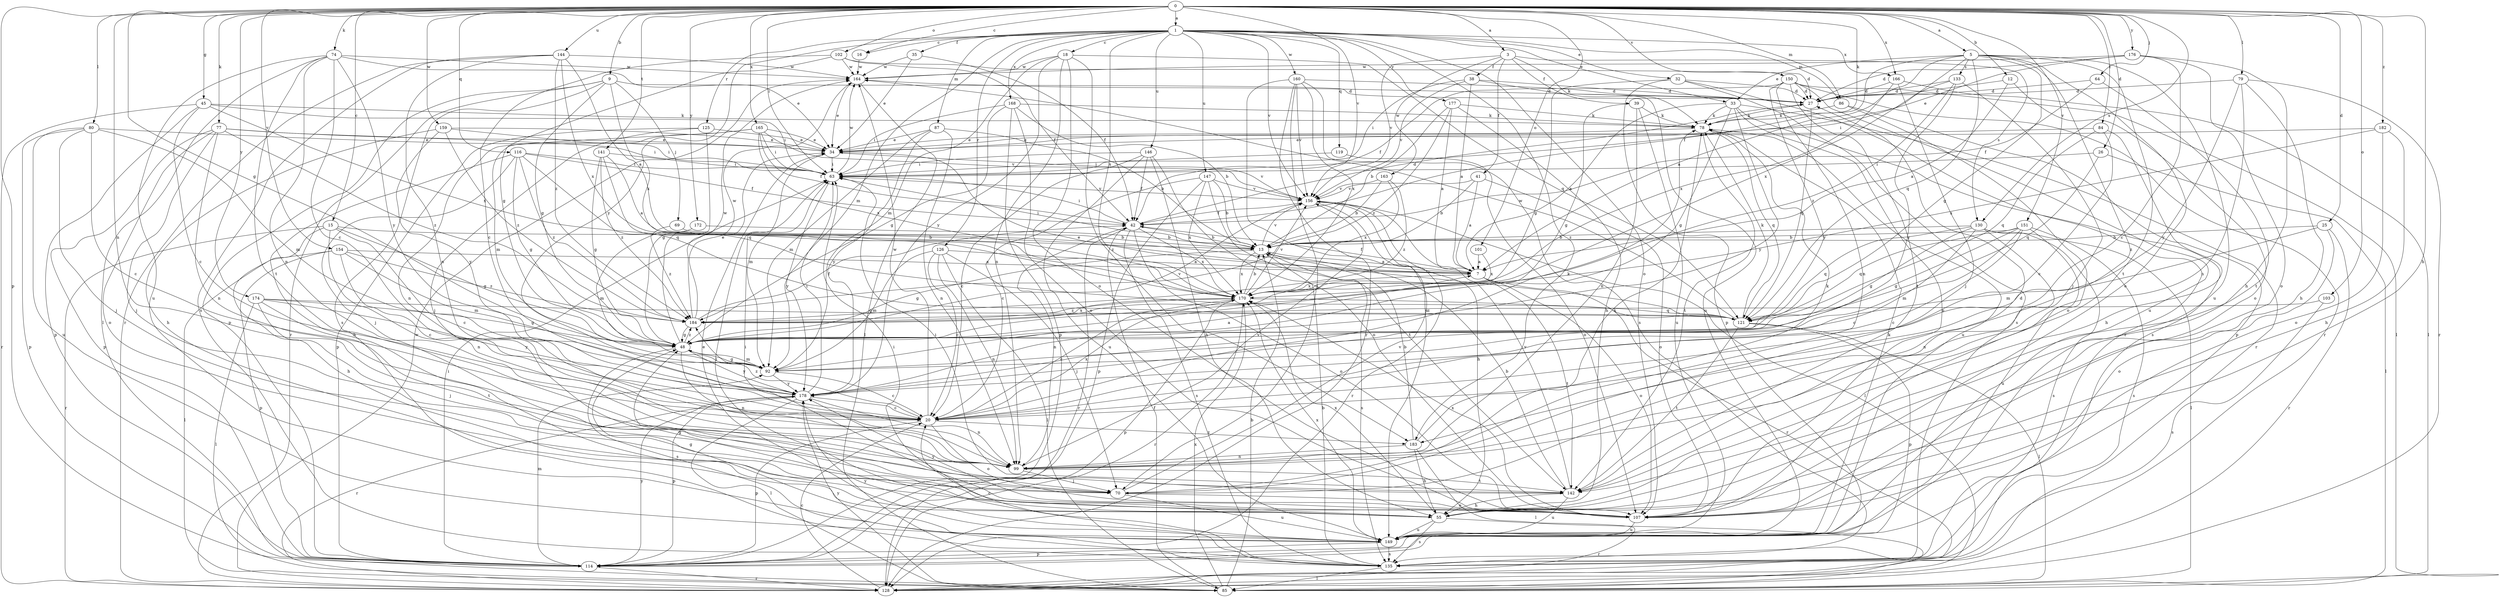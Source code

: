 strict digraph  {
0;
1;
3;
5;
7;
9;
12;
13;
15;
16;
18;
20;
25;
26;
27;
32;
33;
34;
35;
38;
39;
41;
42;
45;
48;
55;
63;
64;
69;
70;
74;
77;
78;
79;
80;
84;
85;
86;
87;
92;
99;
101;
102;
103;
107;
114;
116;
119;
121;
125;
126;
128;
130;
133;
135;
141;
142;
144;
146;
147;
149;
150;
151;
154;
156;
159;
160;
163;
164;
165;
166;
168;
170;
172;
174;
176;
177;
178;
182;
183;
184;
0 -> 1  [label=a];
0 -> 3  [label=a];
0 -> 5  [label=a];
0 -> 9  [label=b];
0 -> 12  [label=b];
0 -> 15  [label=c];
0 -> 16  [label=c];
0 -> 25  [label=d];
0 -> 26  [label=d];
0 -> 45  [label=g];
0 -> 48  [label=g];
0 -> 55  [label=h];
0 -> 63  [label=i];
0 -> 64  [label=j];
0 -> 74  [label=k];
0 -> 77  [label=k];
0 -> 78  [label=k];
0 -> 79  [label=l];
0 -> 80  [label=l];
0 -> 84  [label=l];
0 -> 86  [label=m];
0 -> 99  [label=n];
0 -> 101  [label=o];
0 -> 102  [label=o];
0 -> 103  [label=o];
0 -> 114  [label=p];
0 -> 116  [label=q];
0 -> 130  [label=s];
0 -> 141  [label=t];
0 -> 144  [label=u];
0 -> 150  [label=v];
0 -> 151  [label=v];
0 -> 154  [label=v];
0 -> 156  [label=v];
0 -> 159  [label=w];
0 -> 165  [label=x];
0 -> 166  [label=x];
0 -> 172  [label=y];
0 -> 174  [label=y];
0 -> 176  [label=y];
0 -> 182  [label=z];
1 -> 16  [label=c];
1 -> 18  [label=c];
1 -> 32  [label=e];
1 -> 33  [label=e];
1 -> 35  [label=f];
1 -> 86  [label=m];
1 -> 87  [label=m];
1 -> 92  [label=m];
1 -> 107  [label=o];
1 -> 119  [label=q];
1 -> 125  [label=r];
1 -> 126  [label=r];
1 -> 146  [label=u];
1 -> 147  [label=u];
1 -> 156  [label=v];
1 -> 160  [label=w];
1 -> 166  [label=x];
1 -> 168  [label=x];
1 -> 170  [label=x];
1 -> 177  [label=y];
1 -> 178  [label=y];
1 -> 183  [label=z];
3 -> 38  [label=f];
3 -> 39  [label=f];
3 -> 41  [label=f];
3 -> 78  [label=k];
3 -> 130  [label=s];
3 -> 156  [label=v];
3 -> 163  [label=w];
5 -> 7  [label=a];
5 -> 33  [label=e];
5 -> 42  [label=f];
5 -> 48  [label=g];
5 -> 107  [label=o];
5 -> 121  [label=q];
5 -> 133  [label=s];
5 -> 142  [label=t];
5 -> 149  [label=u];
5 -> 170  [label=x];
5 -> 183  [label=z];
7 -> 42  [label=f];
7 -> 107  [label=o];
7 -> 128  [label=r];
7 -> 142  [label=t];
7 -> 170  [label=x];
9 -> 27  [label=d];
9 -> 48  [label=g];
9 -> 69  [label=j];
9 -> 114  [label=p];
9 -> 128  [label=r];
9 -> 135  [label=s];
9 -> 170  [label=x];
12 -> 7  [label=a];
12 -> 27  [label=d];
12 -> 107  [label=o];
13 -> 7  [label=a];
13 -> 48  [label=g];
13 -> 63  [label=i];
13 -> 135  [label=s];
13 -> 156  [label=v];
13 -> 170  [label=x];
15 -> 13  [label=b];
15 -> 20  [label=c];
15 -> 48  [label=g];
15 -> 55  [label=h];
15 -> 99  [label=n];
15 -> 128  [label=r];
16 -> 164  [label=w];
18 -> 92  [label=m];
18 -> 99  [label=n];
18 -> 107  [label=o];
18 -> 121  [label=q];
18 -> 164  [label=w];
18 -> 178  [label=y];
18 -> 183  [label=z];
20 -> 78  [label=k];
20 -> 107  [label=o];
20 -> 114  [label=p];
20 -> 164  [label=w];
20 -> 170  [label=x];
20 -> 183  [label=z];
20 -> 184  [label=z];
25 -> 13  [label=b];
25 -> 92  [label=m];
25 -> 107  [label=o];
25 -> 128  [label=r];
26 -> 63  [label=i];
26 -> 85  [label=l];
26 -> 121  [label=q];
27 -> 78  [label=k];
27 -> 121  [label=q];
32 -> 27  [label=d];
32 -> 48  [label=g];
32 -> 114  [label=p];
32 -> 128  [label=r];
32 -> 135  [label=s];
33 -> 7  [label=a];
33 -> 48  [label=g];
33 -> 78  [label=k];
33 -> 107  [label=o];
33 -> 128  [label=r];
33 -> 135  [label=s];
33 -> 178  [label=y];
34 -> 63  [label=i];
34 -> 92  [label=m];
34 -> 156  [label=v];
35 -> 34  [label=e];
35 -> 42  [label=f];
35 -> 164  [label=w];
38 -> 7  [label=a];
38 -> 27  [label=d];
38 -> 63  [label=i];
38 -> 149  [label=u];
38 -> 156  [label=v];
39 -> 48  [label=g];
39 -> 78  [label=k];
39 -> 99  [label=n];
39 -> 149  [label=u];
41 -> 7  [label=a];
41 -> 13  [label=b];
41 -> 107  [label=o];
41 -> 156  [label=v];
42 -> 13  [label=b];
42 -> 27  [label=d];
42 -> 63  [label=i];
42 -> 99  [label=n];
42 -> 107  [label=o];
42 -> 128  [label=r];
42 -> 135  [label=s];
42 -> 170  [label=x];
45 -> 20  [label=c];
45 -> 63  [label=i];
45 -> 78  [label=k];
45 -> 114  [label=p];
45 -> 128  [label=r];
45 -> 170  [label=x];
48 -> 92  [label=m];
48 -> 99  [label=n];
48 -> 135  [label=s];
48 -> 156  [label=v];
48 -> 164  [label=w];
48 -> 178  [label=y];
48 -> 184  [label=z];
55 -> 48  [label=g];
55 -> 63  [label=i];
55 -> 128  [label=r];
55 -> 135  [label=s];
55 -> 149  [label=u];
55 -> 170  [label=x];
63 -> 156  [label=v];
63 -> 164  [label=w];
63 -> 178  [label=y];
64 -> 27  [label=d];
64 -> 42  [label=f];
64 -> 142  [label=t];
69 -> 13  [label=b];
69 -> 184  [label=z];
70 -> 78  [label=k];
70 -> 107  [label=o];
70 -> 149  [label=u];
70 -> 156  [label=v];
74 -> 20  [label=c];
74 -> 34  [label=e];
74 -> 85  [label=l];
74 -> 99  [label=n];
74 -> 142  [label=t];
74 -> 149  [label=u];
74 -> 164  [label=w];
74 -> 178  [label=y];
77 -> 34  [label=e];
77 -> 63  [label=i];
77 -> 70  [label=j];
77 -> 99  [label=n];
77 -> 107  [label=o];
77 -> 114  [label=p];
77 -> 184  [label=z];
78 -> 34  [label=e];
78 -> 121  [label=q];
78 -> 142  [label=t];
78 -> 149  [label=u];
79 -> 27  [label=d];
79 -> 55  [label=h];
79 -> 99  [label=n];
79 -> 128  [label=r];
79 -> 178  [label=y];
80 -> 20  [label=c];
80 -> 34  [label=e];
80 -> 70  [label=j];
80 -> 92  [label=m];
80 -> 114  [label=p];
80 -> 149  [label=u];
84 -> 20  [label=c];
84 -> 34  [label=e];
84 -> 55  [label=h];
84 -> 121  [label=q];
85 -> 13  [label=b];
85 -> 42  [label=f];
85 -> 170  [label=x];
85 -> 178  [label=y];
86 -> 78  [label=k];
86 -> 107  [label=o];
86 -> 114  [label=p];
87 -> 13  [label=b];
87 -> 34  [label=e];
87 -> 92  [label=m];
87 -> 99  [label=n];
87 -> 178  [label=y];
92 -> 7  [label=a];
92 -> 20  [label=c];
92 -> 48  [label=g];
92 -> 178  [label=y];
99 -> 70  [label=j];
99 -> 142  [label=t];
99 -> 156  [label=v];
101 -> 7  [label=a];
101 -> 170  [label=x];
102 -> 20  [label=c];
102 -> 27  [label=d];
102 -> 42  [label=f];
102 -> 48  [label=g];
102 -> 164  [label=w];
103 -> 135  [label=s];
103 -> 184  [label=z];
107 -> 63  [label=i];
107 -> 149  [label=u];
107 -> 170  [label=x];
107 -> 178  [label=y];
114 -> 63  [label=i];
114 -> 92  [label=m];
114 -> 128  [label=r];
114 -> 178  [label=y];
116 -> 42  [label=f];
116 -> 48  [label=g];
116 -> 55  [label=h];
116 -> 63  [label=i];
116 -> 70  [label=j];
116 -> 121  [label=q];
116 -> 184  [label=z];
119 -> 63  [label=i];
119 -> 107  [label=o];
121 -> 34  [label=e];
121 -> 78  [label=k];
121 -> 85  [label=l];
121 -> 114  [label=p];
121 -> 142  [label=t];
121 -> 164  [label=w];
125 -> 34  [label=e];
125 -> 48  [label=g];
125 -> 70  [label=j];
125 -> 114  [label=p];
126 -> 7  [label=a];
126 -> 20  [label=c];
126 -> 70  [label=j];
126 -> 85  [label=l];
126 -> 92  [label=m];
126 -> 99  [label=n];
128 -> 20  [label=c];
128 -> 164  [label=w];
130 -> 13  [label=b];
130 -> 20  [label=c];
130 -> 48  [label=g];
130 -> 85  [label=l];
130 -> 99  [label=n];
130 -> 121  [label=q];
130 -> 135  [label=s];
133 -> 27  [label=d];
133 -> 63  [label=i];
133 -> 70  [label=j];
133 -> 178  [label=y];
133 -> 184  [label=z];
135 -> 13  [label=b];
135 -> 20  [label=c];
135 -> 85  [label=l];
135 -> 178  [label=y];
141 -> 7  [label=a];
141 -> 48  [label=g];
141 -> 63  [label=i];
141 -> 121  [label=q];
141 -> 184  [label=z];
142 -> 13  [label=b];
142 -> 27  [label=d];
142 -> 55  [label=h];
142 -> 63  [label=i];
142 -> 149  [label=u];
142 -> 156  [label=v];
144 -> 7  [label=a];
144 -> 99  [label=n];
144 -> 128  [label=r];
144 -> 135  [label=s];
144 -> 164  [label=w];
144 -> 170  [label=x];
144 -> 184  [label=z];
146 -> 20  [label=c];
146 -> 42  [label=f];
146 -> 55  [label=h];
146 -> 63  [label=i];
146 -> 107  [label=o];
146 -> 149  [label=u];
147 -> 13  [label=b];
147 -> 20  [label=c];
147 -> 114  [label=p];
147 -> 142  [label=t];
147 -> 156  [label=v];
147 -> 170  [label=x];
149 -> 34  [label=e];
149 -> 48  [label=g];
149 -> 63  [label=i];
149 -> 78  [label=k];
149 -> 114  [label=p];
149 -> 135  [label=s];
149 -> 170  [label=x];
150 -> 27  [label=d];
150 -> 42  [label=f];
150 -> 85  [label=l];
150 -> 99  [label=n];
150 -> 128  [label=r];
150 -> 142  [label=t];
150 -> 149  [label=u];
150 -> 178  [label=y];
151 -> 13  [label=b];
151 -> 20  [label=c];
151 -> 48  [label=g];
151 -> 92  [label=m];
151 -> 121  [label=q];
151 -> 135  [label=s];
151 -> 149  [label=u];
154 -> 7  [label=a];
154 -> 20  [label=c];
154 -> 85  [label=l];
154 -> 92  [label=m];
154 -> 114  [label=p];
154 -> 184  [label=z];
156 -> 42  [label=f];
156 -> 55  [label=h];
156 -> 85  [label=l];
156 -> 128  [label=r];
159 -> 34  [label=e];
159 -> 55  [label=h];
159 -> 63  [label=i];
159 -> 178  [label=y];
159 -> 184  [label=z];
160 -> 27  [label=d];
160 -> 70  [label=j];
160 -> 128  [label=r];
160 -> 135  [label=s];
160 -> 149  [label=u];
160 -> 156  [label=v];
160 -> 170  [label=x];
163 -> 13  [label=b];
163 -> 156  [label=v];
163 -> 170  [label=x];
163 -> 184  [label=z];
164 -> 27  [label=d];
164 -> 34  [label=e];
164 -> 85  [label=l];
165 -> 34  [label=e];
165 -> 42  [label=f];
165 -> 63  [label=i];
165 -> 92  [label=m];
165 -> 99  [label=n];
165 -> 156  [label=v];
165 -> 170  [label=x];
166 -> 27  [label=d];
166 -> 70  [label=j];
166 -> 85  [label=l];
166 -> 170  [label=x];
168 -> 13  [label=b];
168 -> 48  [label=g];
168 -> 63  [label=i];
168 -> 78  [label=k];
168 -> 107  [label=o];
168 -> 114  [label=p];
170 -> 13  [label=b];
170 -> 20  [label=c];
170 -> 114  [label=p];
170 -> 121  [label=q];
170 -> 128  [label=r];
170 -> 156  [label=v];
170 -> 184  [label=z];
172 -> 13  [label=b];
172 -> 92  [label=m];
174 -> 48  [label=g];
174 -> 70  [label=j];
174 -> 85  [label=l];
174 -> 121  [label=q];
174 -> 142  [label=t];
174 -> 178  [label=y];
176 -> 20  [label=c];
176 -> 27  [label=d];
176 -> 34  [label=e];
176 -> 55  [label=h];
176 -> 107  [label=o];
176 -> 164  [label=w];
177 -> 7  [label=a];
177 -> 13  [label=b];
177 -> 55  [label=h];
177 -> 78  [label=k];
177 -> 184  [label=z];
178 -> 20  [label=c];
178 -> 63  [label=i];
178 -> 85  [label=l];
178 -> 99  [label=n];
178 -> 114  [label=p];
178 -> 128  [label=r];
182 -> 34  [label=e];
182 -> 55  [label=h];
182 -> 107  [label=o];
182 -> 170  [label=x];
183 -> 13  [label=b];
183 -> 55  [label=h];
183 -> 78  [label=k];
183 -> 85  [label=l];
183 -> 99  [label=n];
184 -> 34  [label=e];
184 -> 42  [label=f];
184 -> 48  [label=g];
184 -> 164  [label=w];
184 -> 170  [label=x];
}
